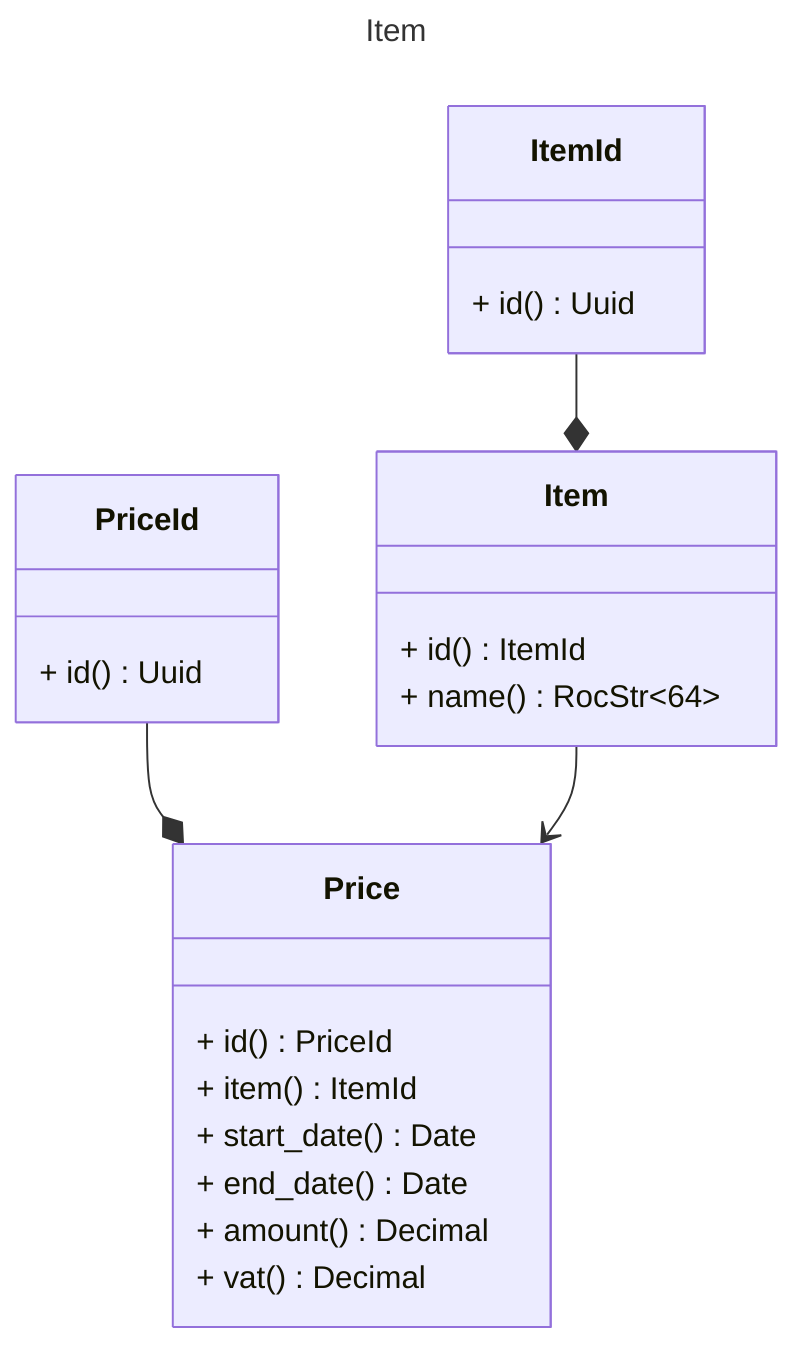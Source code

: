 ---
title: Item
---
classDiagram
    class ItemId {
    + id() Uuid
    }
    class Item {
    + id() ItemId
    + name() RocStr~64~
    }
    class PriceId {
    + id() Uuid
    }
    class Price {
    + id() PriceId
    + item() ItemId
    + start_date() Date
    + end_date() Date
    + amount() Decimal
    + vat() Decimal
    }
ItemId --* Item
PriceId --* Price
Item --> Price
